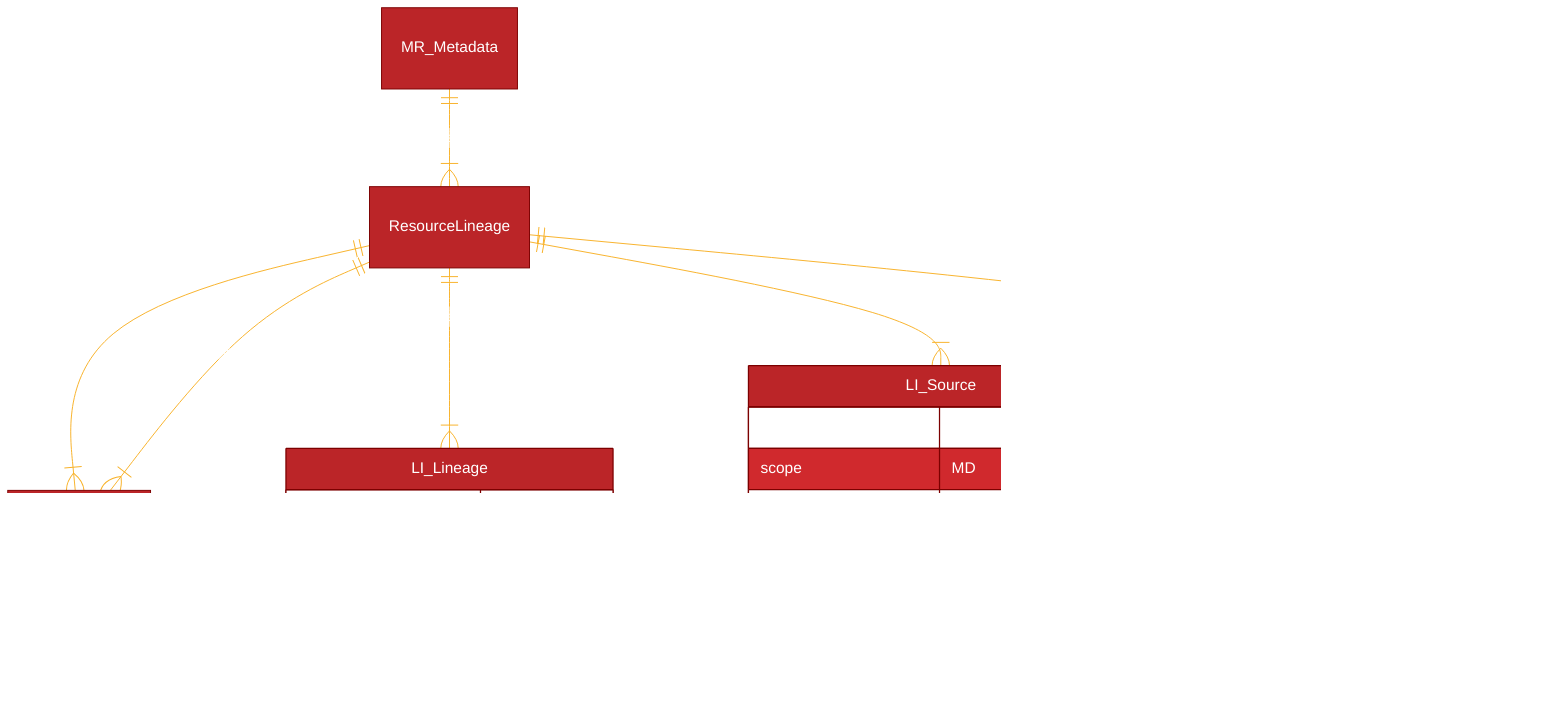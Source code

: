 %%{
  init: {
    'theme': 'base',
    'themeVariables': {
      'primaryColor': '#BB2528',
      'primaryTextColor': '#fff',
      'primaryBorderColor': '#7C0000',
      'lineColor': '#F8B229',
      'secondaryColor': '#006100',
      'tertiaryColor': '#fff',
      'textColor': '#000'
    }
  }
}%%
erDiagram
%% use this link to find the standard 
%%https//schemas.isotc211.org/19115/-3/mrl/2.0/
%% https//schemas.isotc211.org/19115/-3/mrl/2.0/mrl/#element_LE_Algorithm

%% Identify the first level hierarchy
MR_Metadata
MR_Metadata ||--|{ResourceLineage : "has"

%% Identify the second level hierarchy

ResourceLineage

    ResourceLineage ||--|{LE_Processing : "has"
    ResourceLineage ||--|{LI_Lineage : "has"
    ResourceLineage ||--|{LI_Source : "has"
    ResourceLineage ||--|{LI_ProcessStep : "has"
    ResourceLineage ||--|{LE_Processing : "has"
    
    LE_Processing
    LI_ProcessStep {
        description CharacterString(m)
        processor  CI_Responsibility
        rationale CharacterString
        reference CI_Citation
        scope MD_Scope
        stepDateTime TM_Primitive
    }
    LI_Source {
        description CharacterString 
        scope MD Scope
        sourceCitation CI_Citation
        sourceMetadata CI_Citation
        sourceReferenceSystem MD_ ReferenceSystem
        sourceSpatialResolution MD_Resolution
    }
    LI_Lineage {
        additionalDocumentation CI_Citation
        scope MD_Scope 
        statement CharacterString 
    }